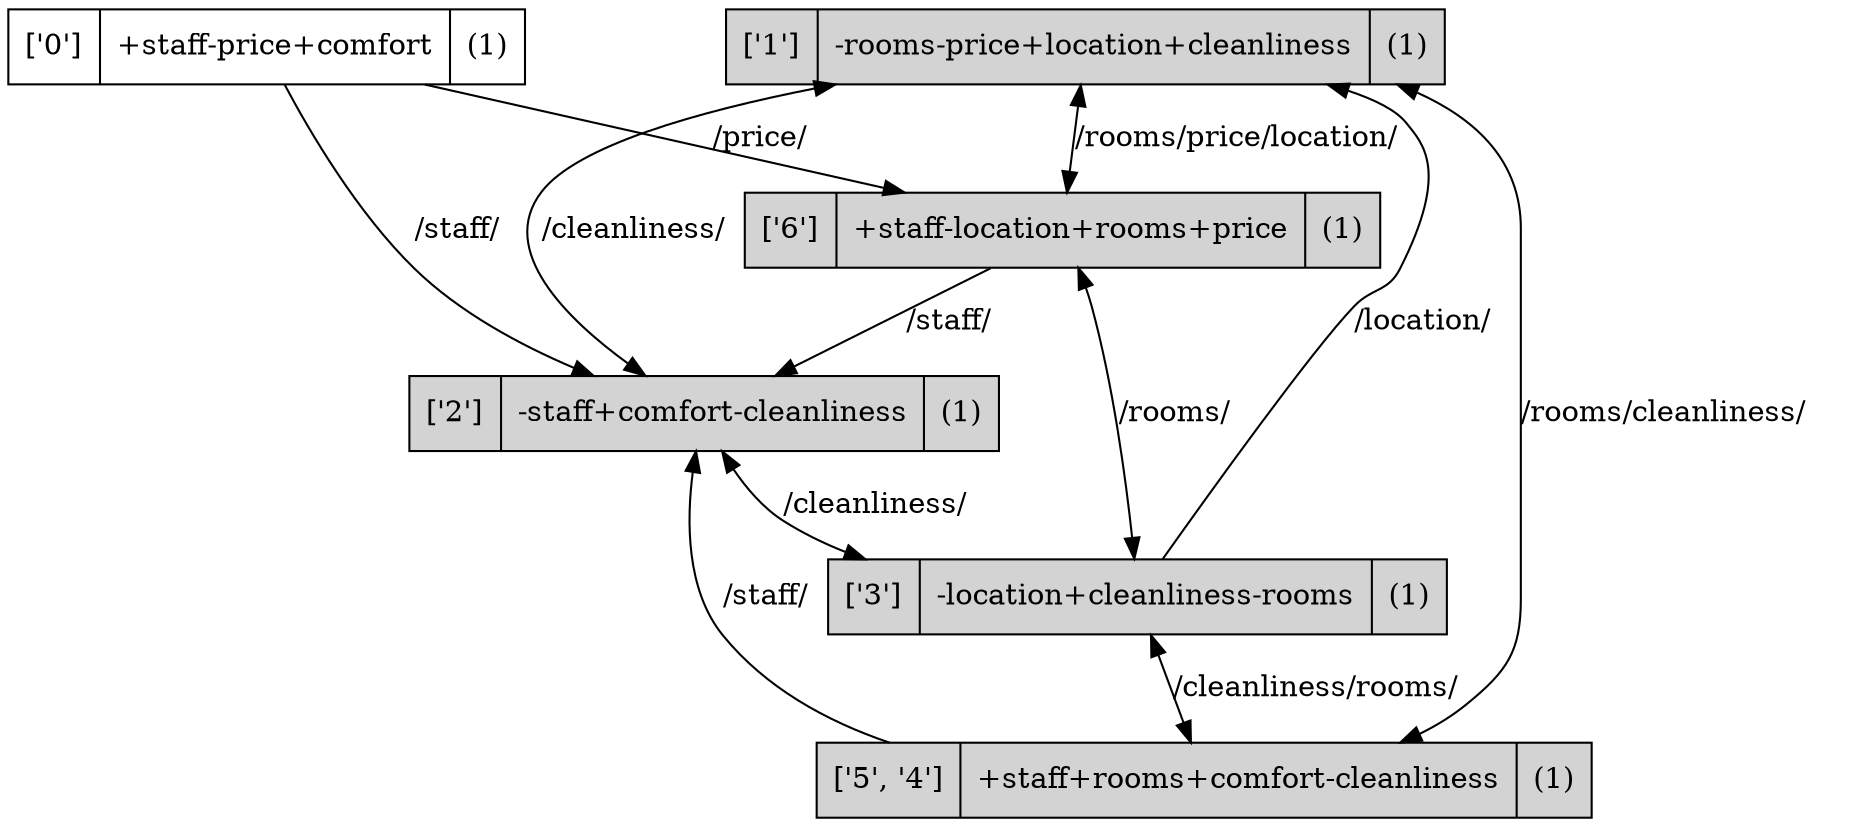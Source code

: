 strict digraph G {
"['1']" [shape=record, label="['1'] | -rooms-price+location+cleanliness| (1)", style=filled, fillcolor=lightgray];
"['3']" [shape=record, label="['3'] | -location+cleanliness-rooms| (1)", style=filled, fillcolor=lightgray];
"['6']" [style=filled, label="['6'] | +staff-location+rooms+price| (1)", shape=record, fillcolor=lightgray];
"['0']" [shape=record, label="['0'] | +staff-price+comfort| (1)"];
"['5', '4']" [style=filled, label="['5', '4'] | +staff+rooms+comfort-cleanliness| (1)", shape=record, fillcolor=lightgray];
"['2']" [shape=record, label="['2'] | -staff+comfort-cleanliness| (1)", style=filled, fillcolor=lightgray];
"['1']" -> "['6']"  [dir=both, label="/rooms/price/location/"];
"['1']" -> "['5', '4']"  [dir=both, label="/rooms/cleanliness/"];
"['1']" -> "['2']"  [dir=both, label="/cleanliness/"];
"['3']" -> "['6']"  [dir=both, label="/rooms/"];
"['3']" -> "['1']"  [label="/location/"];
"['3']" -> "['5', '4']"  [dir=both, label="/cleanliness/rooms/"];
"['3']" -> "['2']"  [color=transparent];
"['6']" -> "['1']"  [color=transparent];
"['6']" -> "['3']"  [color=transparent];
"['6']" -> "['2']"  [label="/staff/"];
"['0']" -> "['6']"  [label="/price/"];
"['0']" -> "['2']"  [label="/staff/"];
"['5', '4']" -> "['1']"  [color=transparent];
"['5', '4']" -> "['3']"  [color=transparent];
"['5', '4']" -> "['2']"  [label="/staff/"];
"['2']" -> "['1']"  [color=transparent];
"['2']" -> "['3']"  [dir=both, label="/cleanliness/"];
}
